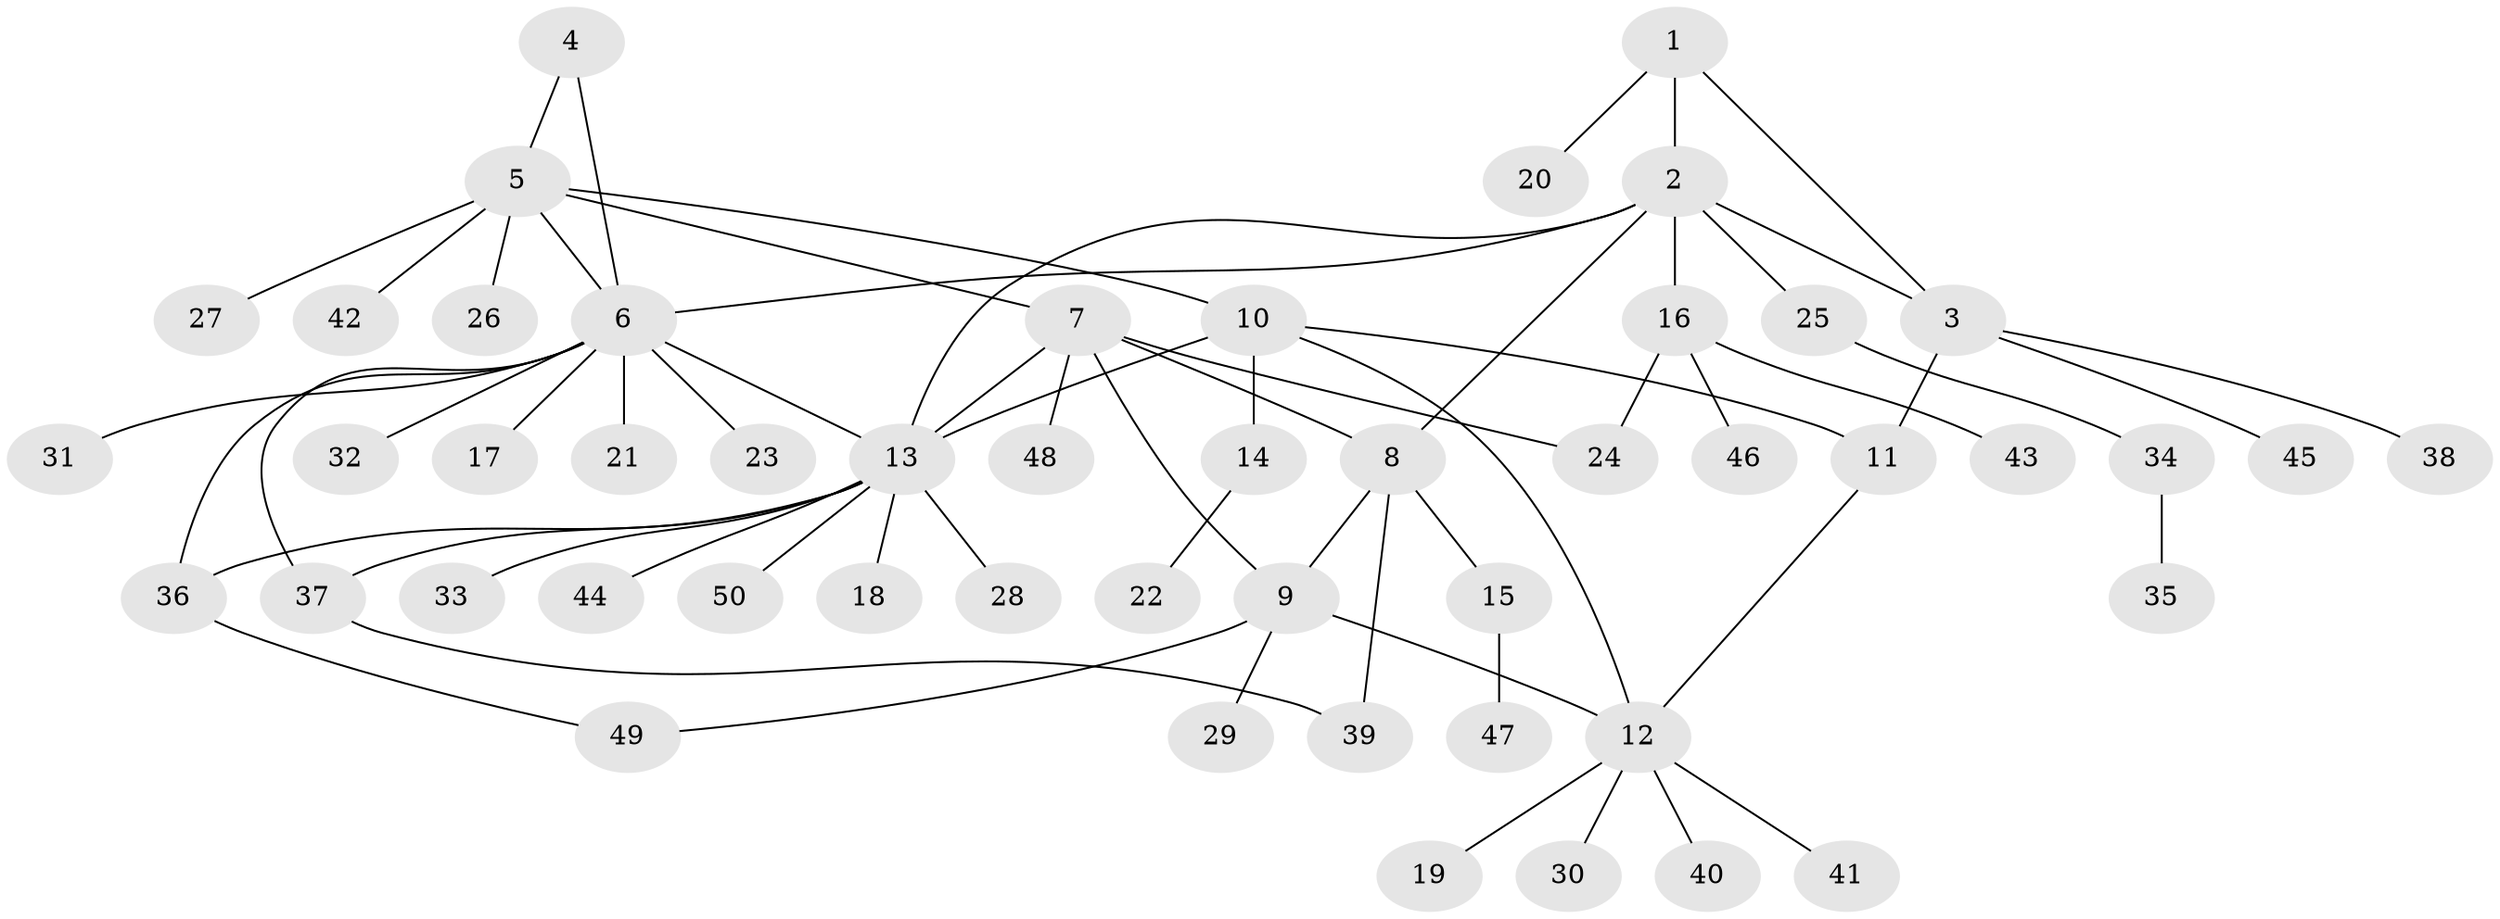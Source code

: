 // original degree distribution, {4: 0.028169014084507043, 7: 0.028169014084507043, 6: 0.04225352112676056, 3: 0.09859154929577464, 8: 0.028169014084507043, 12: 0.014084507042253521, 5: 0.028169014084507043, 2: 0.16901408450704225, 10: 0.014084507042253521, 1: 0.5492957746478874}
// Generated by graph-tools (version 1.1) at 2025/52/03/04/25 22:52:09]
// undirected, 50 vertices, 64 edges
graph export_dot {
  node [color=gray90,style=filled];
  1;
  2;
  3;
  4;
  5;
  6;
  7;
  8;
  9;
  10;
  11;
  12;
  13;
  14;
  15;
  16;
  17;
  18;
  19;
  20;
  21;
  22;
  23;
  24;
  25;
  26;
  27;
  28;
  29;
  30;
  31;
  32;
  33;
  34;
  35;
  36;
  37;
  38;
  39;
  40;
  41;
  42;
  43;
  44;
  45;
  46;
  47;
  48;
  49;
  50;
  1 -- 2 [weight=1.0];
  1 -- 3 [weight=1.0];
  1 -- 20 [weight=1.0];
  2 -- 3 [weight=1.0];
  2 -- 6 [weight=1.0];
  2 -- 8 [weight=1.0];
  2 -- 13 [weight=1.0];
  2 -- 16 [weight=1.0];
  2 -- 25 [weight=1.0];
  3 -- 11 [weight=1.0];
  3 -- 38 [weight=1.0];
  3 -- 45 [weight=1.0];
  4 -- 5 [weight=1.0];
  4 -- 6 [weight=1.0];
  5 -- 6 [weight=1.0];
  5 -- 7 [weight=1.0];
  5 -- 10 [weight=1.0];
  5 -- 26 [weight=1.0];
  5 -- 27 [weight=1.0];
  5 -- 42 [weight=1.0];
  6 -- 13 [weight=1.0];
  6 -- 17 [weight=1.0];
  6 -- 21 [weight=1.0];
  6 -- 23 [weight=1.0];
  6 -- 31 [weight=1.0];
  6 -- 32 [weight=1.0];
  6 -- 36 [weight=1.0];
  6 -- 37 [weight=1.0];
  7 -- 8 [weight=1.0];
  7 -- 9 [weight=1.0];
  7 -- 13 [weight=1.0];
  7 -- 24 [weight=1.0];
  7 -- 48 [weight=1.0];
  8 -- 9 [weight=1.0];
  8 -- 15 [weight=1.0];
  8 -- 39 [weight=1.0];
  9 -- 12 [weight=1.0];
  9 -- 29 [weight=1.0];
  9 -- 49 [weight=1.0];
  10 -- 11 [weight=1.0];
  10 -- 12 [weight=1.0];
  10 -- 13 [weight=1.0];
  10 -- 14 [weight=1.0];
  11 -- 12 [weight=1.0];
  12 -- 19 [weight=1.0];
  12 -- 30 [weight=1.0];
  12 -- 40 [weight=1.0];
  12 -- 41 [weight=1.0];
  13 -- 18 [weight=1.0];
  13 -- 28 [weight=1.0];
  13 -- 33 [weight=1.0];
  13 -- 36 [weight=1.0];
  13 -- 37 [weight=1.0];
  13 -- 44 [weight=1.0];
  13 -- 50 [weight=1.0];
  14 -- 22 [weight=1.0];
  15 -- 47 [weight=1.0];
  16 -- 24 [weight=1.0];
  16 -- 43 [weight=1.0];
  16 -- 46 [weight=1.0];
  25 -- 34 [weight=1.0];
  34 -- 35 [weight=1.0];
  36 -- 49 [weight=1.0];
  37 -- 39 [weight=1.0];
}
